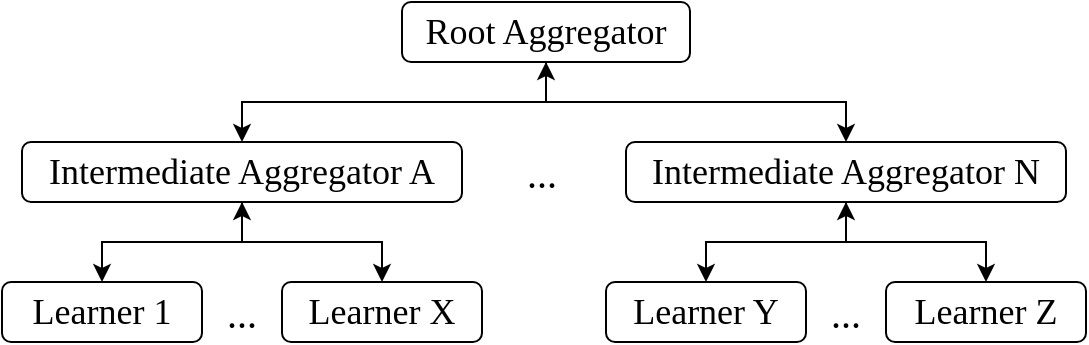 <mxfile>
    <diagram name="Page-1" id="QbVM-qhq_BF2LXNoguQ5">
        <mxGraphModel dx="1012" dy="593" grid="1" gridSize="10" guides="1" tooltips="1" connect="1" arrows="1" fold="1" page="1" pageScale="1" pageWidth="850" pageHeight="1100" math="0" shadow="0">
            <root>
                <mxCell id="0"/>
                <mxCell id="1" parent="0"/>
                <mxCell id="98" style="edgeStyle=orthogonalEdgeStyle;rounded=0;orthogonalLoop=1;jettySize=auto;html=1;startArrow=classic;startFill=1;" edge="1" parent="1" source="100" target="105">
                    <mxGeometry relative="1" as="geometry"/>
                </mxCell>
                <mxCell id="99" style="edgeStyle=orthogonalEdgeStyle;rounded=0;orthogonalLoop=1;jettySize=auto;html=1;entryX=0.5;entryY=0;entryDx=0;entryDy=0;" edge="1" parent="1" source="100" target="111">
                    <mxGeometry relative="1" as="geometry"/>
                </mxCell>
                <mxCell id="100" value="&lt;span style=&quot;font-size: 18px;&quot;&gt;Root Aggregator&lt;/span&gt;" style="rounded=1;whiteSpace=wrap;html=1;fillColor=#FFFFFF;strokeColor=default;fontStyle=0;fontFamily=CMU Sans Serif;strokeWidth=1;align=center;verticalAlign=middle;fontColor=#000000;" vertex="1" parent="1">
                    <mxGeometry x="250" y="250" width="144" height="30" as="geometry"/>
                </mxCell>
                <mxCell id="101" value="&lt;span style=&quot;font-size: 18px;&quot;&gt;Learner 1&lt;/span&gt;" style="rounded=1;whiteSpace=wrap;html=1;fillColor=#FFFFFF;strokeColor=#000000;fontStyle=0;fontFamily=CMU Sans Serif;strokeWidth=1;align=center;verticalAlign=middle;fontColor=#000000;" vertex="1" parent="1">
                    <mxGeometry x="50" y="390" width="100" height="30" as="geometry"/>
                </mxCell>
                <mxCell id="102" value="&lt;font face=&quot;CMU Sans Serif&quot; style=&quot;font-size: 20px;&quot;&gt;...&lt;/font&gt;" style="text;html=1;align=center;verticalAlign=middle;whiteSpace=wrap;rounded=0;" vertex="1" parent="1">
                    <mxGeometry x="290" y="320" width="60" height="30" as="geometry"/>
                </mxCell>
                <mxCell id="103" style="edgeStyle=orthogonalEdgeStyle;rounded=0;orthogonalLoop=1;jettySize=auto;html=1;startArrow=classic;startFill=1;" edge="1" parent="1" source="105" target="101">
                    <mxGeometry relative="1" as="geometry"/>
                </mxCell>
                <mxCell id="104" style="edgeStyle=orthogonalEdgeStyle;rounded=0;orthogonalLoop=1;jettySize=auto;html=1;entryX=0.5;entryY=0;entryDx=0;entryDy=0;" edge="1" parent="1" source="105" target="106">
                    <mxGeometry relative="1" as="geometry"/>
                </mxCell>
                <mxCell id="105" value="&lt;span style=&quot;font-size: 18px;&quot;&gt;Intermediate Aggregator A&lt;/span&gt;" style="rounded=1;whiteSpace=wrap;html=1;fillColor=#FFFFFF;strokeColor=default;fontStyle=0;fontFamily=CMU Sans Serif;strokeWidth=1;align=center;verticalAlign=middle;fontColor=#000000;" vertex="1" parent="1">
                    <mxGeometry x="60" y="320" width="220" height="30" as="geometry"/>
                </mxCell>
                <mxCell id="106" value="&lt;span style=&quot;font-size: 18px;&quot;&gt;Learner X&lt;/span&gt;" style="rounded=1;whiteSpace=wrap;html=1;fillColor=#FFFFFF;strokeColor=#000000;fontStyle=0;fontFamily=CMU Sans Serif;strokeWidth=1;align=center;verticalAlign=middle;fontColor=#000000;" vertex="1" parent="1">
                    <mxGeometry x="190" y="390" width="100" height="30" as="geometry"/>
                </mxCell>
                <mxCell id="107" value="&lt;font face=&quot;CMU Sans Serif&quot; style=&quot;font-size: 20px;&quot;&gt;...&lt;/font&gt;" style="text;html=1;align=center;verticalAlign=middle;whiteSpace=wrap;rounded=0;" vertex="1" parent="1">
                    <mxGeometry x="140" y="390" width="60" height="30" as="geometry"/>
                </mxCell>
                <mxCell id="108" value="&lt;span style=&quot;font-size: 18px;&quot;&gt;Learner Y&lt;/span&gt;" style="rounded=1;whiteSpace=wrap;html=1;fillColor=#FFFFFF;strokeColor=#000000;fontStyle=0;fontFamily=CMU Sans Serif;strokeWidth=1;align=center;verticalAlign=middle;fontColor=#000000;" vertex="1" parent="1">
                    <mxGeometry x="352" y="390" width="100" height="30" as="geometry"/>
                </mxCell>
                <mxCell id="109" style="edgeStyle=orthogonalEdgeStyle;rounded=0;orthogonalLoop=1;jettySize=auto;html=1;startArrow=classic;startFill=1;" edge="1" parent="1" source="111" target="108">
                    <mxGeometry relative="1" as="geometry"/>
                </mxCell>
                <mxCell id="110" style="edgeStyle=orthogonalEdgeStyle;rounded=0;orthogonalLoop=1;jettySize=auto;html=1;entryX=0.5;entryY=0;entryDx=0;entryDy=0;" edge="1" parent="1" source="111" target="112">
                    <mxGeometry relative="1" as="geometry"/>
                </mxCell>
                <mxCell id="111" value="&lt;span style=&quot;font-size: 18px;&quot;&gt;Intermediate Aggregator N&lt;/span&gt;" style="rounded=1;whiteSpace=wrap;html=1;fillColor=#FFFFFF;strokeColor=default;fontStyle=0;fontFamily=CMU Sans Serif;strokeWidth=1;align=center;verticalAlign=middle;fontColor=#000000;" vertex="1" parent="1">
                    <mxGeometry x="362" y="320" width="220" height="30" as="geometry"/>
                </mxCell>
                <mxCell id="112" value="&lt;span style=&quot;font-size: 18px;&quot;&gt;Learner Z&lt;/span&gt;" style="rounded=1;whiteSpace=wrap;html=1;fillColor=#FFFFFF;strokeColor=#000000;fontStyle=0;fontFamily=CMU Sans Serif;strokeWidth=1;align=center;verticalAlign=middle;fontColor=#000000;" vertex="1" parent="1">
                    <mxGeometry x="492" y="390" width="100" height="30" as="geometry"/>
                </mxCell>
                <mxCell id="113" value="&lt;font face=&quot;CMU Sans Serif&quot; style=&quot;font-size: 20px;&quot;&gt;...&lt;/font&gt;" style="text;html=1;align=center;verticalAlign=middle;whiteSpace=wrap;rounded=0;" vertex="1" parent="1">
                    <mxGeometry x="442" y="390" width="60" height="30" as="geometry"/>
                </mxCell>
            </root>
        </mxGraphModel>
    </diagram>
</mxfile>
